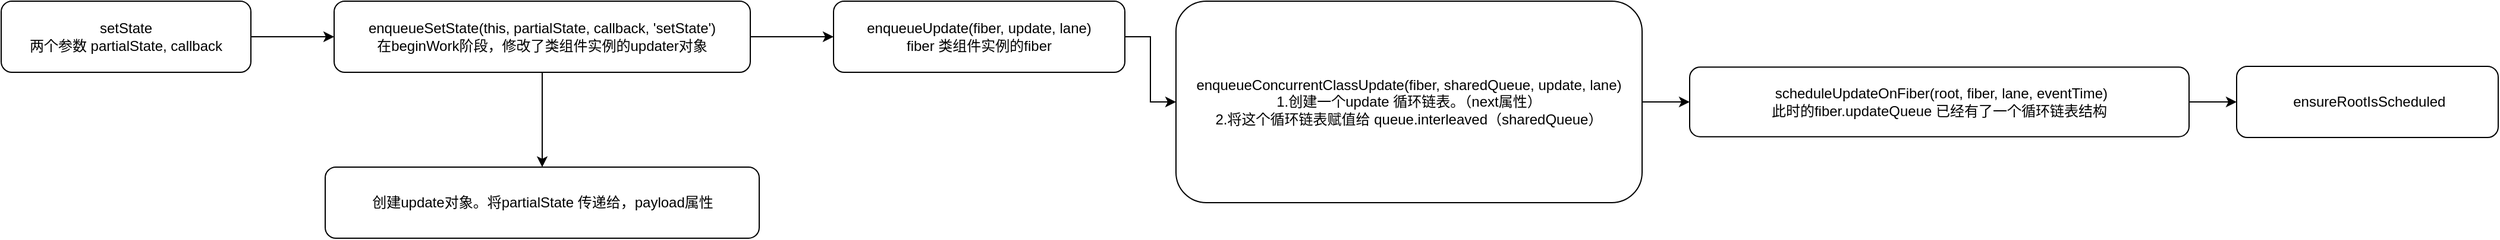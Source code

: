<mxfile version="22.1.3" type="github">
  <diagram name="第 1 页" id="3YBVpO7ZpEj_d3O6oqKE">
    <mxGraphModel dx="2261" dy="758" grid="1" gridSize="10" guides="1" tooltips="1" connect="1" arrows="1" fold="1" page="1" pageScale="1" pageWidth="827" pageHeight="1169" math="0" shadow="0">
      <root>
        <mxCell id="0" />
        <mxCell id="1" parent="0" />
        <mxCell id="BOhbTPmh6wwlVowSZ8-B-3" value="" style="edgeStyle=orthogonalEdgeStyle;rounded=0;orthogonalLoop=1;jettySize=auto;html=1;" edge="1" parent="1" source="BOhbTPmh6wwlVowSZ8-B-1" target="BOhbTPmh6wwlVowSZ8-B-2">
          <mxGeometry relative="1" as="geometry" />
        </mxCell>
        <mxCell id="BOhbTPmh6wwlVowSZ8-B-1" value="setState&lt;br&gt;两个参数&amp;nbsp;partialState, callback" style="rounded=1;whiteSpace=wrap;html=1;" vertex="1" parent="1">
          <mxGeometry x="-240" y="100" width="210" height="60" as="geometry" />
        </mxCell>
        <mxCell id="BOhbTPmh6wwlVowSZ8-B-7" value="" style="edgeStyle=orthogonalEdgeStyle;rounded=0;orthogonalLoop=1;jettySize=auto;html=1;" edge="1" parent="1" source="BOhbTPmh6wwlVowSZ8-B-2" target="BOhbTPmh6wwlVowSZ8-B-6">
          <mxGeometry relative="1" as="geometry" />
        </mxCell>
        <mxCell id="BOhbTPmh6wwlVowSZ8-B-9" value="" style="edgeStyle=orthogonalEdgeStyle;rounded=0;orthogonalLoop=1;jettySize=auto;html=1;" edge="1" parent="1" source="BOhbTPmh6wwlVowSZ8-B-2" target="BOhbTPmh6wwlVowSZ8-B-8">
          <mxGeometry relative="1" as="geometry" />
        </mxCell>
        <mxCell id="BOhbTPmh6wwlVowSZ8-B-2" value="enqueueSetState(this, partialState, callback, &#39;setState&#39;)&lt;br&gt;在beginWork阶段，修改了类组件实例的updater对象" style="whiteSpace=wrap;html=1;rounded=1;" vertex="1" parent="1">
          <mxGeometry x="40" y="100" width="350" height="60" as="geometry" />
        </mxCell>
        <mxCell id="BOhbTPmh6wwlVowSZ8-B-6" value="创建update对象。将partialState 传递给，payload属性" style="whiteSpace=wrap;html=1;rounded=1;" vertex="1" parent="1">
          <mxGeometry x="32.5" y="240" width="365" height="60" as="geometry" />
        </mxCell>
        <mxCell id="BOhbTPmh6wwlVowSZ8-B-11" value="" style="edgeStyle=orthogonalEdgeStyle;rounded=0;orthogonalLoop=1;jettySize=auto;html=1;" edge="1" parent="1" source="BOhbTPmh6wwlVowSZ8-B-8" target="BOhbTPmh6wwlVowSZ8-B-10">
          <mxGeometry relative="1" as="geometry" />
        </mxCell>
        <mxCell id="BOhbTPmh6wwlVowSZ8-B-8" value="enqueueUpdate(fiber, update, lane)&lt;br&gt;fiber 类组件实例的fiber" style="whiteSpace=wrap;html=1;rounded=1;" vertex="1" parent="1">
          <mxGeometry x="460" y="100" width="245" height="60" as="geometry" />
        </mxCell>
        <mxCell id="BOhbTPmh6wwlVowSZ8-B-16" style="edgeStyle=orthogonalEdgeStyle;rounded=0;orthogonalLoop=1;jettySize=auto;html=1;exitX=1;exitY=0.5;exitDx=0;exitDy=0;" edge="1" parent="1" source="BOhbTPmh6wwlVowSZ8-B-10" target="BOhbTPmh6wwlVowSZ8-B-14">
          <mxGeometry relative="1" as="geometry" />
        </mxCell>
        <mxCell id="BOhbTPmh6wwlVowSZ8-B-10" value="enqueueConcurrentClassUpdate(fiber, sharedQueue, update, lane)&lt;br&gt;1.创建一个update 循环链表。（next属性）&lt;br&gt;2.将这个循环链表赋值给&amp;nbsp;queue.interleaved（sharedQueue）" style="whiteSpace=wrap;html=1;rounded=1;" vertex="1" parent="1">
          <mxGeometry x="748" y="100" width="392" height="170" as="geometry" />
        </mxCell>
        <mxCell id="BOhbTPmh6wwlVowSZ8-B-18" value="" style="edgeStyle=orthogonalEdgeStyle;rounded=0;orthogonalLoop=1;jettySize=auto;html=1;" edge="1" parent="1" source="BOhbTPmh6wwlVowSZ8-B-14" target="BOhbTPmh6wwlVowSZ8-B-17">
          <mxGeometry relative="1" as="geometry" />
        </mxCell>
        <mxCell id="BOhbTPmh6wwlVowSZ8-B-14" value="&amp;nbsp;scheduleUpdateOnFiber(root, fiber, lane, eventTime)&lt;br&gt;此时的fiber.updateQueue 已经有了一个循环链表结构" style="whiteSpace=wrap;html=1;rounded=1;" vertex="1" parent="1">
          <mxGeometry x="1180" y="155.63" width="420" height="58.75" as="geometry" />
        </mxCell>
        <mxCell id="BOhbTPmh6wwlVowSZ8-B-17" value="&amp;nbsp;ensureRootIsScheduled" style="whiteSpace=wrap;html=1;rounded=1;" vertex="1" parent="1">
          <mxGeometry x="1640" y="155.01" width="220" height="60" as="geometry" />
        </mxCell>
      </root>
    </mxGraphModel>
  </diagram>
</mxfile>
